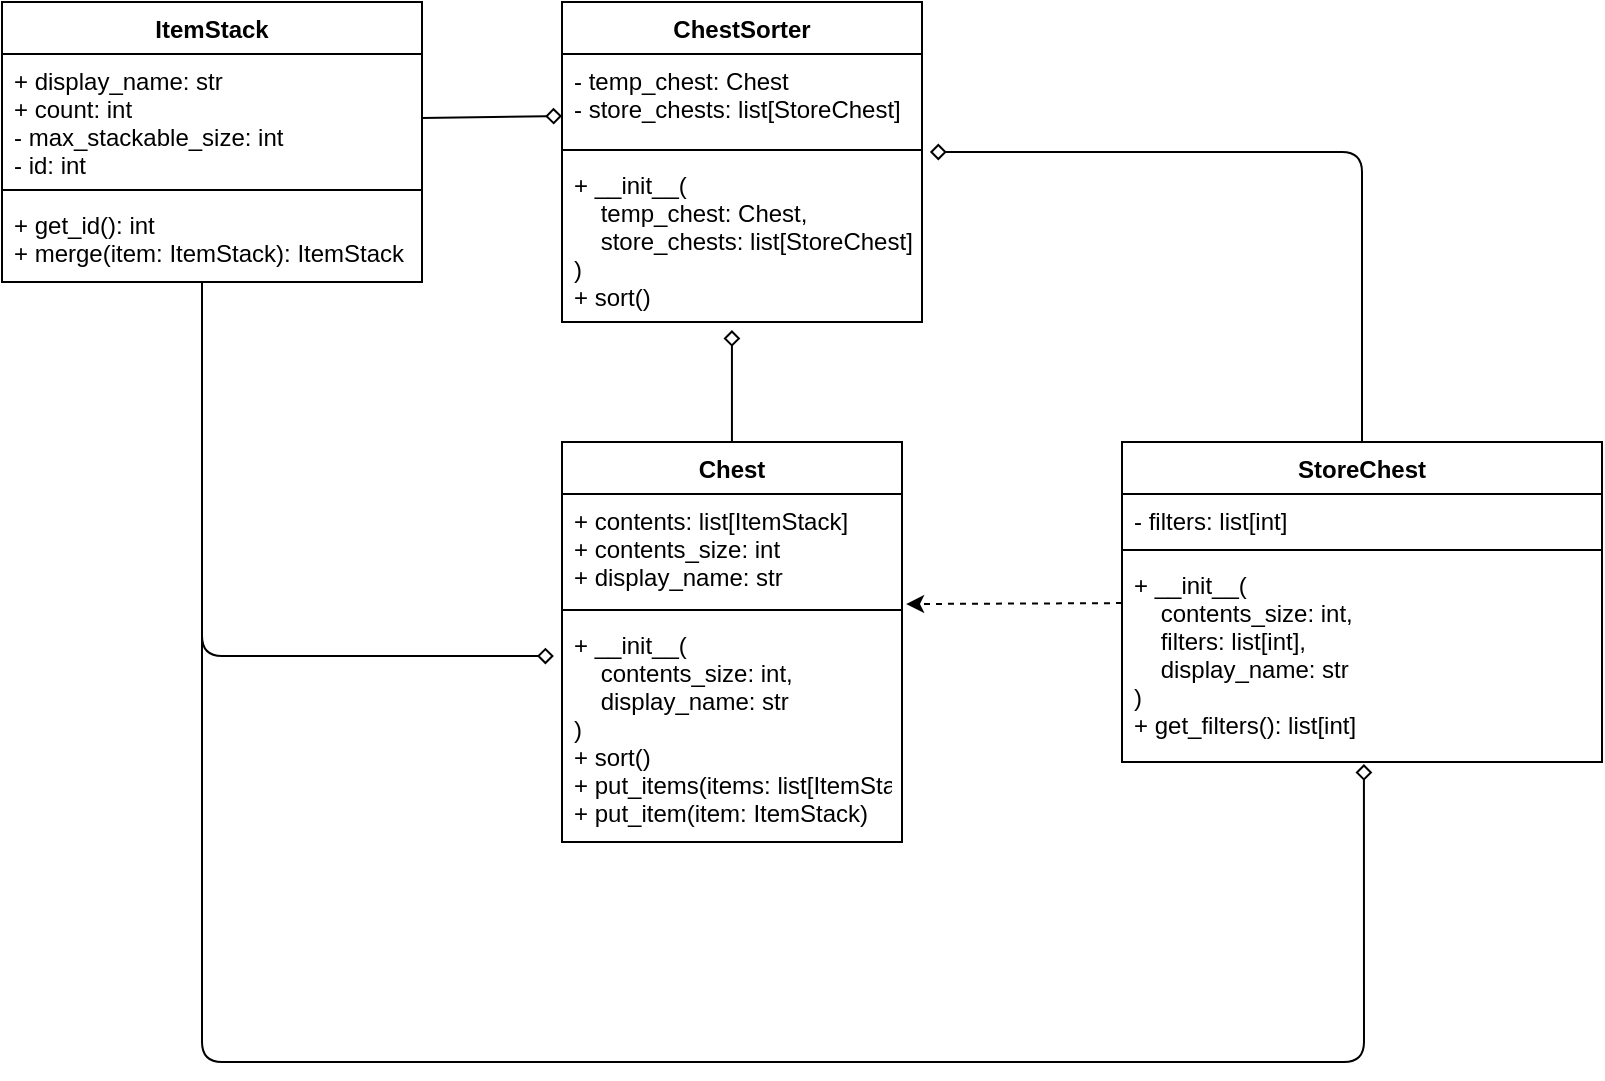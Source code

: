<mxfile>
    <diagram id="GW5sfyn3bL_i-jpiwELU" name="Page-1">
        <mxGraphModel dx="1118" dy="526" grid="1" gridSize="10" guides="1" tooltips="1" connect="1" arrows="1" fold="1" page="1" pageScale="1" pageWidth="850" pageHeight="1100" math="0" shadow="0">
            <root>
                <mxCell id="0"/>
                <mxCell id="1" parent="0"/>
                <mxCell id="40" style="edgeStyle=orthogonalEdgeStyle;html=1;endArrow=diamond;endFill=0;entryX=-0.024;entryY=0.17;entryDx=0;entryDy=0;entryPerimeter=0;" parent="1" source="2" target="13" edge="1">
                    <mxGeometry relative="1" as="geometry">
                        <mxPoint x="120" y="410" as="targetPoint"/>
                        <Array as="points">
                            <mxPoint x="100" y="407"/>
                        </Array>
                    </mxGeometry>
                </mxCell>
                <mxCell id="41" style="edgeStyle=orthogonalEdgeStyle;html=1;endArrow=diamond;endFill=0;entryX=0.504;entryY=1.01;entryDx=0;entryDy=0;entryPerimeter=0;" parent="1" source="2" target="9" edge="1">
                    <mxGeometry relative="1" as="geometry">
                        <mxPoint x="690" y="610" as="targetPoint"/>
                        <Array as="points">
                            <mxPoint x="100" y="610"/>
                            <mxPoint x="681" y="610"/>
                        </Array>
                    </mxGeometry>
                </mxCell>
                <mxCell id="42" style="edgeStyle=none;html=1;entryX=0;entryY=0.705;entryDx=0;entryDy=0;entryPerimeter=0;endArrow=diamond;endFill=0;exitX=1;exitY=0.5;exitDx=0;exitDy=0;" parent="1" source="3" target="21" edge="1">
                    <mxGeometry relative="1" as="geometry"/>
                </mxCell>
                <mxCell id="2" value="ItemStack" style="swimlane;fontStyle=1;align=center;verticalAlign=top;childLayout=stackLayout;horizontal=1;startSize=26;horizontalStack=0;resizeParent=1;resizeParentMax=0;resizeLast=0;collapsible=1;marginBottom=0;" parent="1" vertex="1">
                    <mxGeometry y="80" width="210" height="140" as="geometry"/>
                </mxCell>
                <mxCell id="3" value="+ display_name: str&#10;+ count: int&#10;- max_stackable_size: int&#10;- id: int" style="text;strokeColor=none;fillColor=none;align=left;verticalAlign=top;spacingLeft=4;spacingRight=4;overflow=hidden;rotatable=0;points=[[0,0.5],[1,0.5]];portConstraint=eastwest;" parent="2" vertex="1">
                    <mxGeometry y="26" width="210" height="64" as="geometry"/>
                </mxCell>
                <mxCell id="4" value="" style="line;strokeWidth=1;fillColor=none;align=left;verticalAlign=middle;spacingTop=-1;spacingLeft=3;spacingRight=3;rotatable=0;labelPosition=right;points=[];portConstraint=eastwest;" parent="2" vertex="1">
                    <mxGeometry y="90" width="210" height="8" as="geometry"/>
                </mxCell>
                <mxCell id="5" value="+ get_id(): int&#10;+ merge(item: ItemStack): ItemStack" style="text;strokeColor=none;fillColor=none;align=left;verticalAlign=top;spacingLeft=4;spacingRight=4;overflow=hidden;rotatable=0;points=[[0,0.5],[1,0.5]];portConstraint=eastwest;" parent="2" vertex="1">
                    <mxGeometry y="98" width="210" height="42" as="geometry"/>
                </mxCell>
                <mxCell id="32" style="html=1;entryX=1.012;entryY=1.019;entryDx=0;entryDy=0;entryPerimeter=0;endArrow=classic;endFill=1;dashed=1;" parent="1" source="6" target="11" edge="1">
                    <mxGeometry relative="1" as="geometry"/>
                </mxCell>
                <mxCell id="38" style="edgeStyle=orthogonalEdgeStyle;html=1;endArrow=diamond;endFill=0;entryX=1.022;entryY=1.114;entryDx=0;entryDy=0;entryPerimeter=0;" parent="1" source="6" target="21" edge="1">
                    <mxGeometry relative="1" as="geometry">
                        <mxPoint x="680" y="130" as="targetPoint"/>
                    </mxGeometry>
                </mxCell>
                <mxCell id="6" value="StoreChest" style="swimlane;fontStyle=1;align=center;verticalAlign=top;childLayout=stackLayout;horizontal=1;startSize=26;horizontalStack=0;resizeParent=1;resizeParentMax=0;resizeLast=0;collapsible=1;marginBottom=0;" parent="1" vertex="1">
                    <mxGeometry x="560" y="300" width="240" height="160" as="geometry"/>
                </mxCell>
                <mxCell id="7" value="- filters: list[int]" style="text;strokeColor=none;fillColor=none;align=left;verticalAlign=top;spacingLeft=4;spacingRight=4;overflow=hidden;rotatable=0;points=[[0,0.5],[1,0.5]];portConstraint=eastwest;" parent="6" vertex="1">
                    <mxGeometry y="26" width="240" height="24" as="geometry"/>
                </mxCell>
                <mxCell id="8" value="" style="line;strokeWidth=1;fillColor=none;align=left;verticalAlign=middle;spacingTop=-1;spacingLeft=3;spacingRight=3;rotatable=0;labelPosition=right;points=[];portConstraint=eastwest;" parent="6" vertex="1">
                    <mxGeometry y="50" width="240" height="8" as="geometry"/>
                </mxCell>
                <mxCell id="9" value="+ __init__(&#10;    contents_size: int,&#10;    filters: list[int],&#10;    display_name: str&#10;)&#10;+ get_filters(): list[int]" style="text;strokeColor=none;fillColor=none;align=left;verticalAlign=top;spacingLeft=4;spacingRight=4;overflow=hidden;rotatable=0;points=[[0,0.5],[1,0.5]];portConstraint=eastwest;" parent="6" vertex="1">
                    <mxGeometry y="58" width="240" height="102" as="geometry"/>
                </mxCell>
                <mxCell id="36" style="edgeStyle=none;html=1;entryX=0.472;entryY=1.049;entryDx=0;entryDy=0;entryPerimeter=0;endArrow=diamond;endFill=0;" parent="1" source="10" target="23" edge="1">
                    <mxGeometry relative="1" as="geometry"/>
                </mxCell>
                <mxCell id="10" value="Chest" style="swimlane;fontStyle=1;align=center;verticalAlign=top;childLayout=stackLayout;horizontal=1;startSize=26;horizontalStack=0;resizeParent=1;resizeParentMax=0;resizeLast=0;collapsible=1;marginBottom=0;" parent="1" vertex="1">
                    <mxGeometry x="280" y="300" width="170" height="200" as="geometry"/>
                </mxCell>
                <mxCell id="11" value="+ contents: list[ItemStack]&#10;+ contents_size: int&#10;+ display_name: str" style="text;strokeColor=none;fillColor=none;align=left;verticalAlign=top;spacingLeft=4;spacingRight=4;overflow=hidden;rotatable=0;points=[[0,0.5],[1,0.5]];portConstraint=eastwest;" parent="10" vertex="1">
                    <mxGeometry y="26" width="170" height="54" as="geometry"/>
                </mxCell>
                <mxCell id="12" value="" style="line;strokeWidth=1;fillColor=none;align=left;verticalAlign=middle;spacingTop=-1;spacingLeft=3;spacingRight=3;rotatable=0;labelPosition=right;points=[];portConstraint=eastwest;" parent="10" vertex="1">
                    <mxGeometry y="80" width="170" height="8" as="geometry"/>
                </mxCell>
                <mxCell id="13" value="+ __init__(&#10;    contents_size: int,&#10;    display_name: str&#10;)&#10;+ sort()&#10;+ put_items(items: list[ItemStack])&#10;+ put_item(item: ItemStack)" style="text;strokeColor=none;fillColor=none;align=left;verticalAlign=top;spacingLeft=4;spacingRight=4;overflow=hidden;rotatable=0;points=[[0,0.5],[1,0.5]];portConstraint=eastwest;" parent="10" vertex="1">
                    <mxGeometry y="88" width="170" height="112" as="geometry"/>
                </mxCell>
                <mxCell id="20" value="ChestSorter" style="swimlane;fontStyle=1;align=center;verticalAlign=top;childLayout=stackLayout;horizontal=1;startSize=26;horizontalStack=0;resizeParent=1;resizeParentMax=0;resizeLast=0;collapsible=1;marginBottom=0;" parent="1" vertex="1">
                    <mxGeometry x="280" y="80" width="180" height="160" as="geometry"/>
                </mxCell>
                <mxCell id="21" value="- temp_chest: Chest&#10;- store_chests: list[StoreChest]" style="text;strokeColor=none;fillColor=none;align=left;verticalAlign=top;spacingLeft=4;spacingRight=4;overflow=hidden;rotatable=0;points=[[0,0.5],[1,0.5]];portConstraint=eastwest;" parent="20" vertex="1">
                    <mxGeometry y="26" width="180" height="44" as="geometry"/>
                </mxCell>
                <mxCell id="22" value="" style="line;strokeWidth=1;fillColor=none;align=left;verticalAlign=middle;spacingTop=-1;spacingLeft=3;spacingRight=3;rotatable=0;labelPosition=right;points=[];portConstraint=eastwest;" parent="20" vertex="1">
                    <mxGeometry y="70" width="180" height="8" as="geometry"/>
                </mxCell>
                <mxCell id="23" value="+ __init__(&#10;    temp_chest: Chest,&#10;    store_chests: list[StoreChest]&#10;)&#10;+ sort()" style="text;strokeColor=none;fillColor=none;align=left;verticalAlign=top;spacingLeft=4;spacingRight=4;overflow=hidden;rotatable=0;points=[[0,0.5],[1,0.5]];portConstraint=eastwest;" parent="20" vertex="1">
                    <mxGeometry y="78" width="180" height="82" as="geometry"/>
                </mxCell>
            </root>
        </mxGraphModel>
    </diagram>
</mxfile>